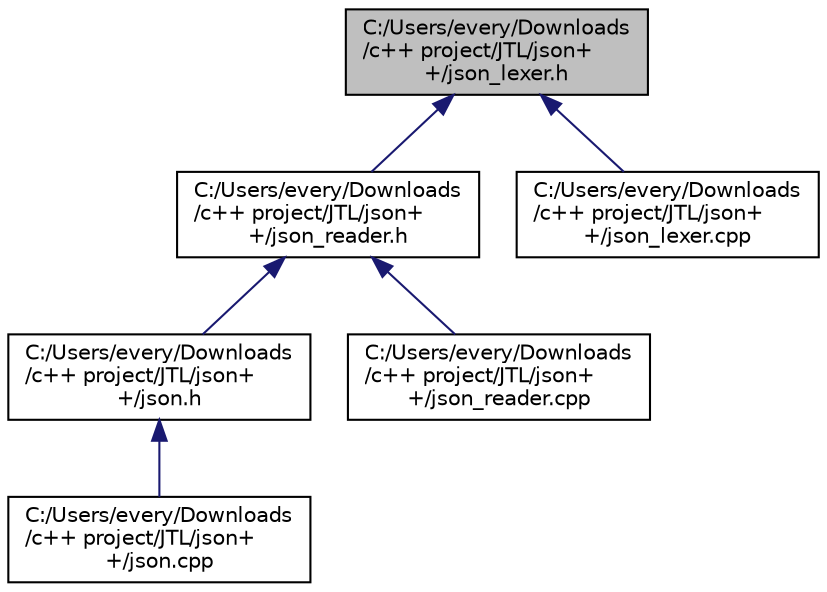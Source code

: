 digraph "C:/Users/every/Downloads/c++ project/JTL/json++/json_lexer.h"
{
  edge [fontname="Helvetica",fontsize="10",labelfontname="Helvetica",labelfontsize="10"];
  node [fontname="Helvetica",fontsize="10",shape=record];
  Node3 [label="C:/Users/every/Downloads\l/c++ project/JTL/json+\l+/json_lexer.h",height=0.2,width=0.4,color="black", fillcolor="grey75", style="filled", fontcolor="black"];
  Node3 -> Node4 [dir="back",color="midnightblue",fontsize="10",style="solid",fontname="Helvetica"];
  Node4 [label="C:/Users/every/Downloads\l/c++ project/JTL/json+\l+/json_reader.h",height=0.2,width=0.4,color="black", fillcolor="white", style="filled",URL="$json__reader_8h.html"];
  Node4 -> Node5 [dir="back",color="midnightblue",fontsize="10",style="solid",fontname="Helvetica"];
  Node5 [label="C:/Users/every/Downloads\l/c++ project/JTL/json+\l+/json.h",height=0.2,width=0.4,color="black", fillcolor="white", style="filled",URL="$json_8h.html"];
  Node5 -> Node6 [dir="back",color="midnightblue",fontsize="10",style="solid",fontname="Helvetica"];
  Node6 [label="C:/Users/every/Downloads\l/c++ project/JTL/json+\l+/json.cpp",height=0.2,width=0.4,color="black", fillcolor="white", style="filled",URL="$json_8cpp.html"];
  Node4 -> Node7 [dir="back",color="midnightblue",fontsize="10",style="solid",fontname="Helvetica"];
  Node7 [label="C:/Users/every/Downloads\l/c++ project/JTL/json+\l+/json_reader.cpp",height=0.2,width=0.4,color="black", fillcolor="white", style="filled",URL="$json__reader_8cpp.html"];
  Node3 -> Node8 [dir="back",color="midnightblue",fontsize="10",style="solid",fontname="Helvetica"];
  Node8 [label="C:/Users/every/Downloads\l/c++ project/JTL/json+\l+/json_lexer.cpp",height=0.2,width=0.4,color="black", fillcolor="white", style="filled",URL="$json__lexer_8cpp.html"];
}
